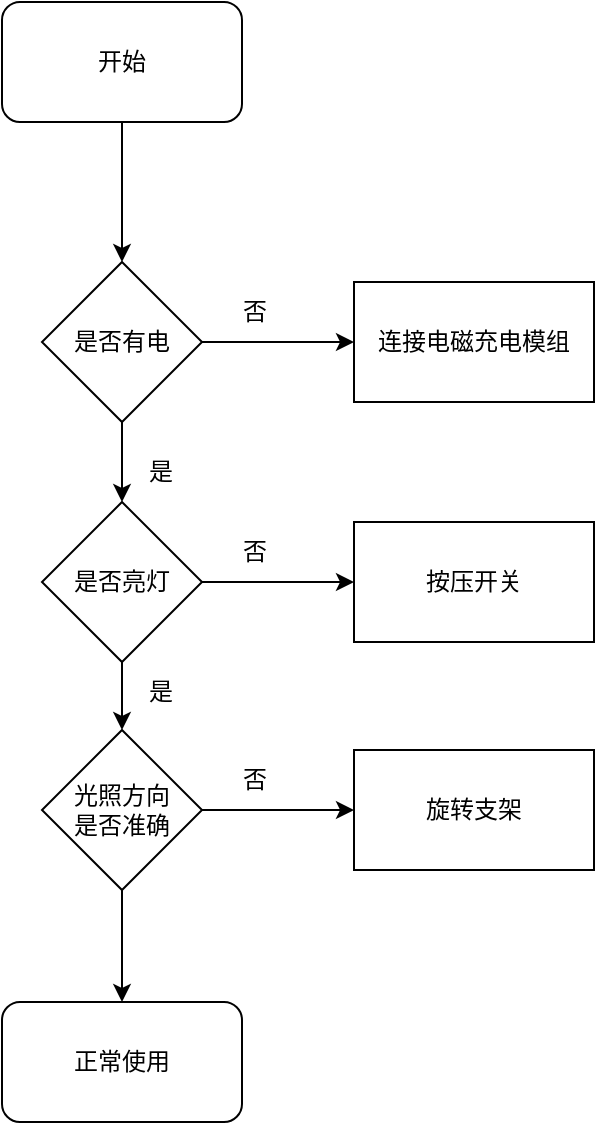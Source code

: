 <mxfile version="21.8.2" type="github">
  <diagram id="prtHgNgQTEPvFCAcTncT" name="Page-1">
    <mxGraphModel dx="480" dy="299" grid="1" gridSize="10" guides="1" tooltips="1" connect="1" arrows="1" fold="1" page="1" pageScale="1" pageWidth="827" pageHeight="1169" math="0" shadow="0">
      <root>
        <mxCell id="0" />
        <mxCell id="1" parent="0" />
        <mxCell id="gmjRWADHdlUq3Lmv-6R_-3" value="" style="edgeStyle=orthogonalEdgeStyle;rounded=0;orthogonalLoop=1;jettySize=auto;html=1;" edge="1" parent="1" source="gmjRWADHdlUq3Lmv-6R_-1" target="gmjRWADHdlUq3Lmv-6R_-2">
          <mxGeometry relative="1" as="geometry" />
        </mxCell>
        <mxCell id="gmjRWADHdlUq3Lmv-6R_-1" value="开始" style="rounded=1;whiteSpace=wrap;html=1;" vertex="1" parent="1">
          <mxGeometry x="354" y="100" width="120" height="60" as="geometry" />
        </mxCell>
        <mxCell id="gmjRWADHdlUq3Lmv-6R_-5" value="" style="edgeStyle=orthogonalEdgeStyle;rounded=0;orthogonalLoop=1;jettySize=auto;html=1;" edge="1" parent="1" source="gmjRWADHdlUq3Lmv-6R_-2" target="gmjRWADHdlUq3Lmv-6R_-4">
          <mxGeometry relative="1" as="geometry" />
        </mxCell>
        <mxCell id="gmjRWADHdlUq3Lmv-6R_-8" value="" style="edgeStyle=orthogonalEdgeStyle;rounded=0;orthogonalLoop=1;jettySize=auto;html=1;" edge="1" parent="1" source="gmjRWADHdlUq3Lmv-6R_-2" target="gmjRWADHdlUq3Lmv-6R_-7">
          <mxGeometry relative="1" as="geometry" />
        </mxCell>
        <mxCell id="gmjRWADHdlUq3Lmv-6R_-2" value="是否有电" style="rhombus;whiteSpace=wrap;html=1;" vertex="1" parent="1">
          <mxGeometry x="374" y="230" width="80" height="80" as="geometry" />
        </mxCell>
        <mxCell id="gmjRWADHdlUq3Lmv-6R_-4" value="连接电磁充电模组" style="rounded=0;whiteSpace=wrap;html=1;" vertex="1" parent="1">
          <mxGeometry x="530" y="240" width="120" height="60" as="geometry" />
        </mxCell>
        <mxCell id="gmjRWADHdlUq3Lmv-6R_-6" value="否" style="text;html=1;align=center;verticalAlign=middle;resizable=0;points=[];autosize=1;strokeColor=none;fillColor=none;" vertex="1" parent="1">
          <mxGeometry x="460" y="240" width="40" height="30" as="geometry" />
        </mxCell>
        <mxCell id="gmjRWADHdlUq3Lmv-6R_-10" value="" style="edgeStyle=orthogonalEdgeStyle;rounded=0;orthogonalLoop=1;jettySize=auto;html=1;" edge="1" parent="1" source="gmjRWADHdlUq3Lmv-6R_-7" target="gmjRWADHdlUq3Lmv-6R_-9">
          <mxGeometry relative="1" as="geometry" />
        </mxCell>
        <mxCell id="gmjRWADHdlUq3Lmv-6R_-14" value="" style="edgeStyle=orthogonalEdgeStyle;rounded=0;orthogonalLoop=1;jettySize=auto;html=1;" edge="1" parent="1" source="gmjRWADHdlUq3Lmv-6R_-7" target="gmjRWADHdlUq3Lmv-6R_-13">
          <mxGeometry relative="1" as="geometry" />
        </mxCell>
        <mxCell id="gmjRWADHdlUq3Lmv-6R_-7" value="是否亮灯" style="rhombus;whiteSpace=wrap;html=1;" vertex="1" parent="1">
          <mxGeometry x="374" y="350" width="80" height="80" as="geometry" />
        </mxCell>
        <mxCell id="gmjRWADHdlUq3Lmv-6R_-9" value="按压开关" style="whiteSpace=wrap;html=1;" vertex="1" parent="1">
          <mxGeometry x="530" y="360" width="120" height="60" as="geometry" />
        </mxCell>
        <mxCell id="gmjRWADHdlUq3Lmv-6R_-11" value="否" style="text;html=1;align=center;verticalAlign=middle;resizable=0;points=[];autosize=1;strokeColor=none;fillColor=none;" vertex="1" parent="1">
          <mxGeometry x="460" y="360" width="40" height="30" as="geometry" />
        </mxCell>
        <mxCell id="gmjRWADHdlUq3Lmv-6R_-12" value="是" style="text;html=1;align=center;verticalAlign=middle;resizable=0;points=[];autosize=1;strokeColor=none;fillColor=none;" vertex="1" parent="1">
          <mxGeometry x="413" y="320" width="40" height="30" as="geometry" />
        </mxCell>
        <mxCell id="gmjRWADHdlUq3Lmv-6R_-18" value="" style="edgeStyle=orthogonalEdgeStyle;rounded=0;orthogonalLoop=1;jettySize=auto;html=1;" edge="1" parent="1" source="gmjRWADHdlUq3Lmv-6R_-13" target="gmjRWADHdlUq3Lmv-6R_-17">
          <mxGeometry relative="1" as="geometry" />
        </mxCell>
        <mxCell id="gmjRWADHdlUq3Lmv-6R_-21" value="" style="edgeStyle=orthogonalEdgeStyle;rounded=0;orthogonalLoop=1;jettySize=auto;html=1;" edge="1" parent="1" source="gmjRWADHdlUq3Lmv-6R_-13" target="gmjRWADHdlUq3Lmv-6R_-20">
          <mxGeometry relative="1" as="geometry" />
        </mxCell>
        <mxCell id="gmjRWADHdlUq3Lmv-6R_-13" value="光照方向&lt;br&gt;是否准确" style="rhombus;whiteSpace=wrap;html=1;" vertex="1" parent="1">
          <mxGeometry x="374" y="464" width="80" height="80" as="geometry" />
        </mxCell>
        <mxCell id="gmjRWADHdlUq3Lmv-6R_-16" value="是" style="text;html=1;align=center;verticalAlign=middle;resizable=0;points=[];autosize=1;strokeColor=none;fillColor=none;" vertex="1" parent="1">
          <mxGeometry x="413" y="430" width="40" height="30" as="geometry" />
        </mxCell>
        <mxCell id="gmjRWADHdlUq3Lmv-6R_-17" value="旋转支架" style="rounded=0;whiteSpace=wrap;html=1;" vertex="1" parent="1">
          <mxGeometry x="530" y="474" width="120" height="60" as="geometry" />
        </mxCell>
        <mxCell id="gmjRWADHdlUq3Lmv-6R_-19" value="否" style="text;html=1;align=center;verticalAlign=middle;resizable=0;points=[];autosize=1;strokeColor=none;fillColor=none;" vertex="1" parent="1">
          <mxGeometry x="460" y="474" width="40" height="30" as="geometry" />
        </mxCell>
        <mxCell id="gmjRWADHdlUq3Lmv-6R_-20" value="正常使用" style="rounded=1;whiteSpace=wrap;html=1;" vertex="1" parent="1">
          <mxGeometry x="354" y="600" width="120" height="60" as="geometry" />
        </mxCell>
      </root>
    </mxGraphModel>
  </diagram>
</mxfile>
